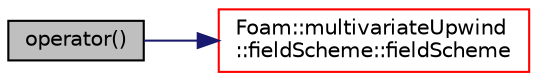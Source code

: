 digraph "operator()"
{
  bgcolor="transparent";
  edge [fontname="Helvetica",fontsize="10",labelfontname="Helvetica",labelfontsize="10"];
  node [fontname="Helvetica",fontsize="10",shape=record];
  rankdir="LR";
  Node10 [label="operator()",height=0.2,width=0.4,color="black", fillcolor="grey75", style="filled", fontcolor="black"];
  Node10 -> Node11 [color="midnightblue",fontsize="10",style="solid",fontname="Helvetica"];
  Node11 [label="Foam::multivariateUpwind\l::fieldScheme::fieldScheme",height=0.2,width=0.4,color="red",URL="$a23961.html#af148e4327dddf1b7b7951755cf51d79f"];
}
